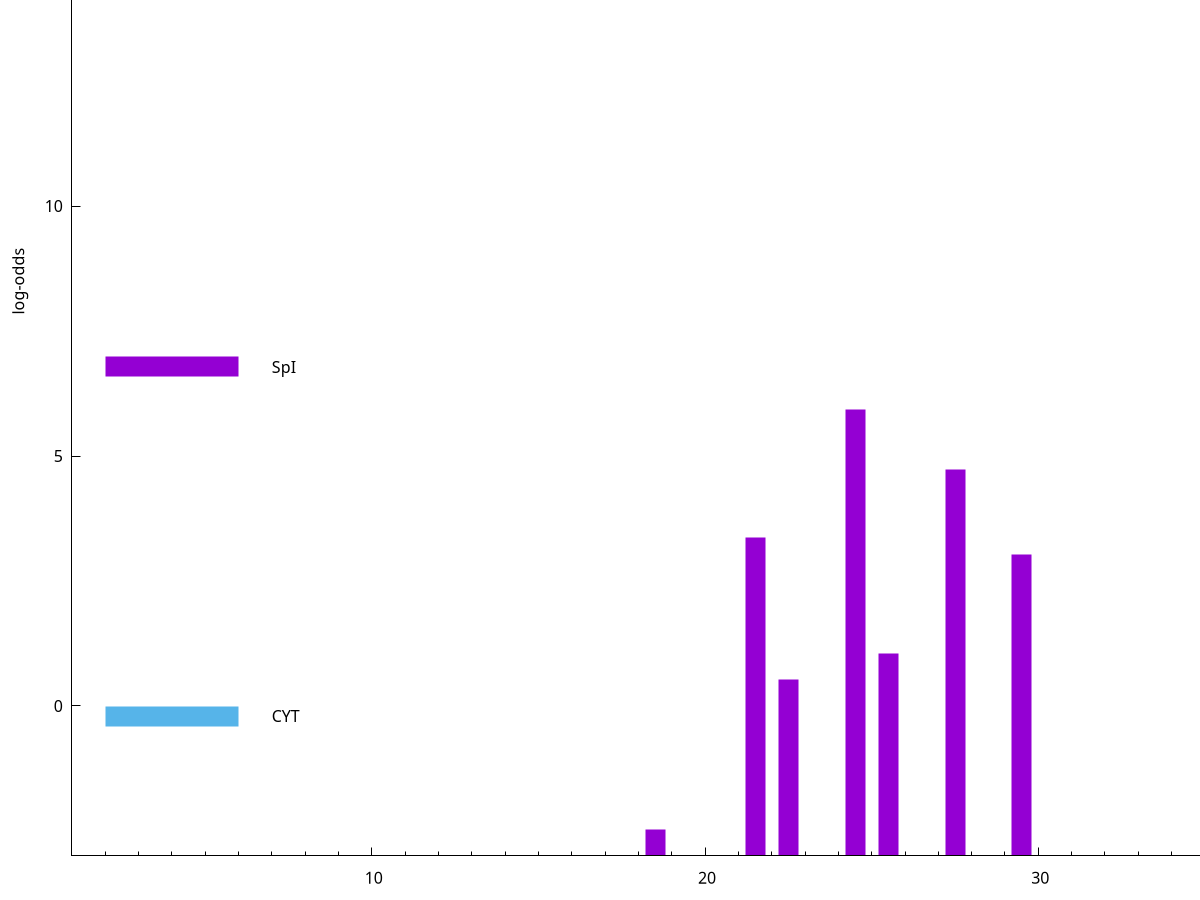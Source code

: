 set title "LipoP predictions for SRR5666568.gff"
set size 2., 1.4
set xrange [1:70] 
set mxtics 10
set yrange [-3:20]
set y2range [0:23]
set ylabel "log-odds"
set term postscript eps color solid "Helvetica" 30
set output "SRR5666568.gff73.eps"
set arrow from 2,15.1843 to 6,15.1843 nohead lt 4 lw 20
set label "TMH" at 7,15.1843
set arrow from 2,6.78382 to 6,6.78382 nohead lt 1 lw 20
set label "SpI" at 7,6.78382
set arrow from 2,-0.200913 to 6,-0.200913 nohead lt 3 lw 20
set label "CYT" at 7,-0.200913
set arrow from 2,15.1843 to 6,15.1843 nohead lt 4 lw 20
set label "TMH" at 7,15.1843
# NOTE: The scores below are the log-odds scores with the threshold
# NOTE: subtracted (a hack to make gnuplot make the histogram all
# NOTE: look nice).
plot "-" axes x1y2 title "" with impulses lt 1 lw 20
24.500000 8.937140
27.500000 7.722870
21.500000 6.372370
29.500000 6.034750
25.500000 4.051450
22.500000 3.535578
18.500000 0.534700
19.500000 0.008450
e
exit
